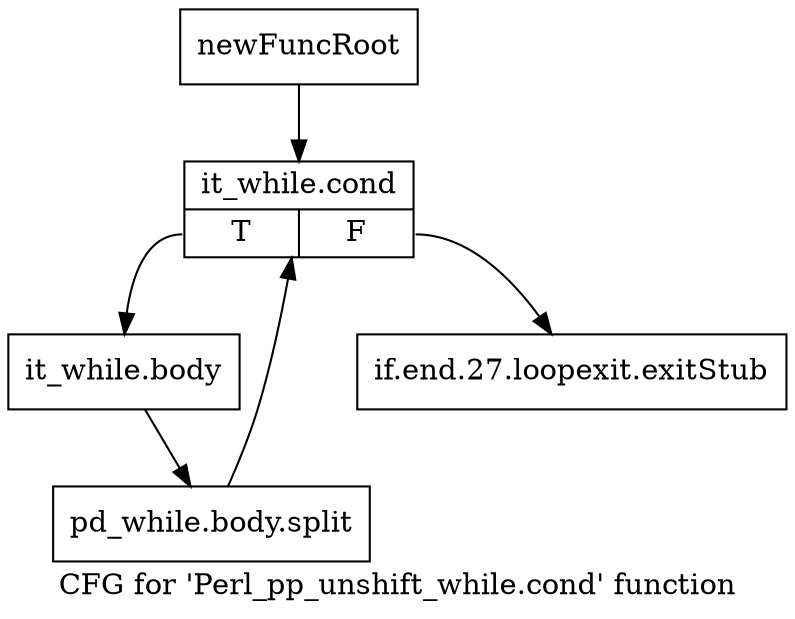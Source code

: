 digraph "CFG for 'Perl_pp_unshift_while.cond' function" {
	label="CFG for 'Perl_pp_unshift_while.cond' function";

	Node0x4be1630 [shape=record,label="{newFuncRoot}"];
	Node0x4be1630 -> Node0x4be1a80;
	Node0x4be1a30 [shape=record,label="{if.end.27.loopexit.exitStub}"];
	Node0x4be1a80 [shape=record,label="{it_while.cond|{<s0>T|<s1>F}}"];
	Node0x4be1a80:s0 -> Node0x4be1ad0;
	Node0x4be1a80:s1 -> Node0x4be1a30;
	Node0x4be1ad0 [shape=record,label="{it_while.body}"];
	Node0x4be1ad0 -> Node0x6627070;
	Node0x6627070 [shape=record,label="{pd_while.body.split}"];
	Node0x6627070 -> Node0x4be1a80;
}
